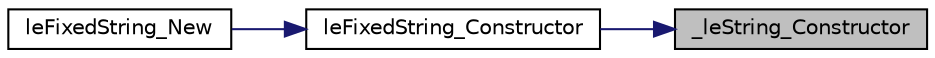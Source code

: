 digraph "_leString_Constructor"
{
 // LATEX_PDF_SIZE
  edge [fontname="Helvetica",fontsize="10",labelfontname="Helvetica",labelfontsize="10"];
  node [fontname="Helvetica",fontsize="10",shape=record];
  rankdir="RL";
  Node1 [label="_leString_Constructor",height=0.2,width=0.4,color="black", fillcolor="grey75", style="filled", fontcolor="black",tooltip=" "];
  Node1 -> Node2 [dir="back",color="midnightblue",fontsize="10",style="solid",fontname="Helvetica"];
  Node2 [label="leFixedString_Constructor",height=0.2,width=0.4,color="black", fillcolor="white", style="filled",URL="$legato__fixedstring_8h.html#aadc5e6e1d8fcf5403bbc031b82be3dad",tooltip=" "];
  Node2 -> Node3 [dir="back",color="midnightblue",fontsize="10",style="solid",fontname="Helvetica"];
  Node3 [label="leFixedString_New",height=0.2,width=0.4,color="black", fillcolor="white", style="filled",URL="$legato__fixedstring_8h.html#ac061c4ad39ed6843d06ac23afd2ee4c0",tooltip=" "];
}
